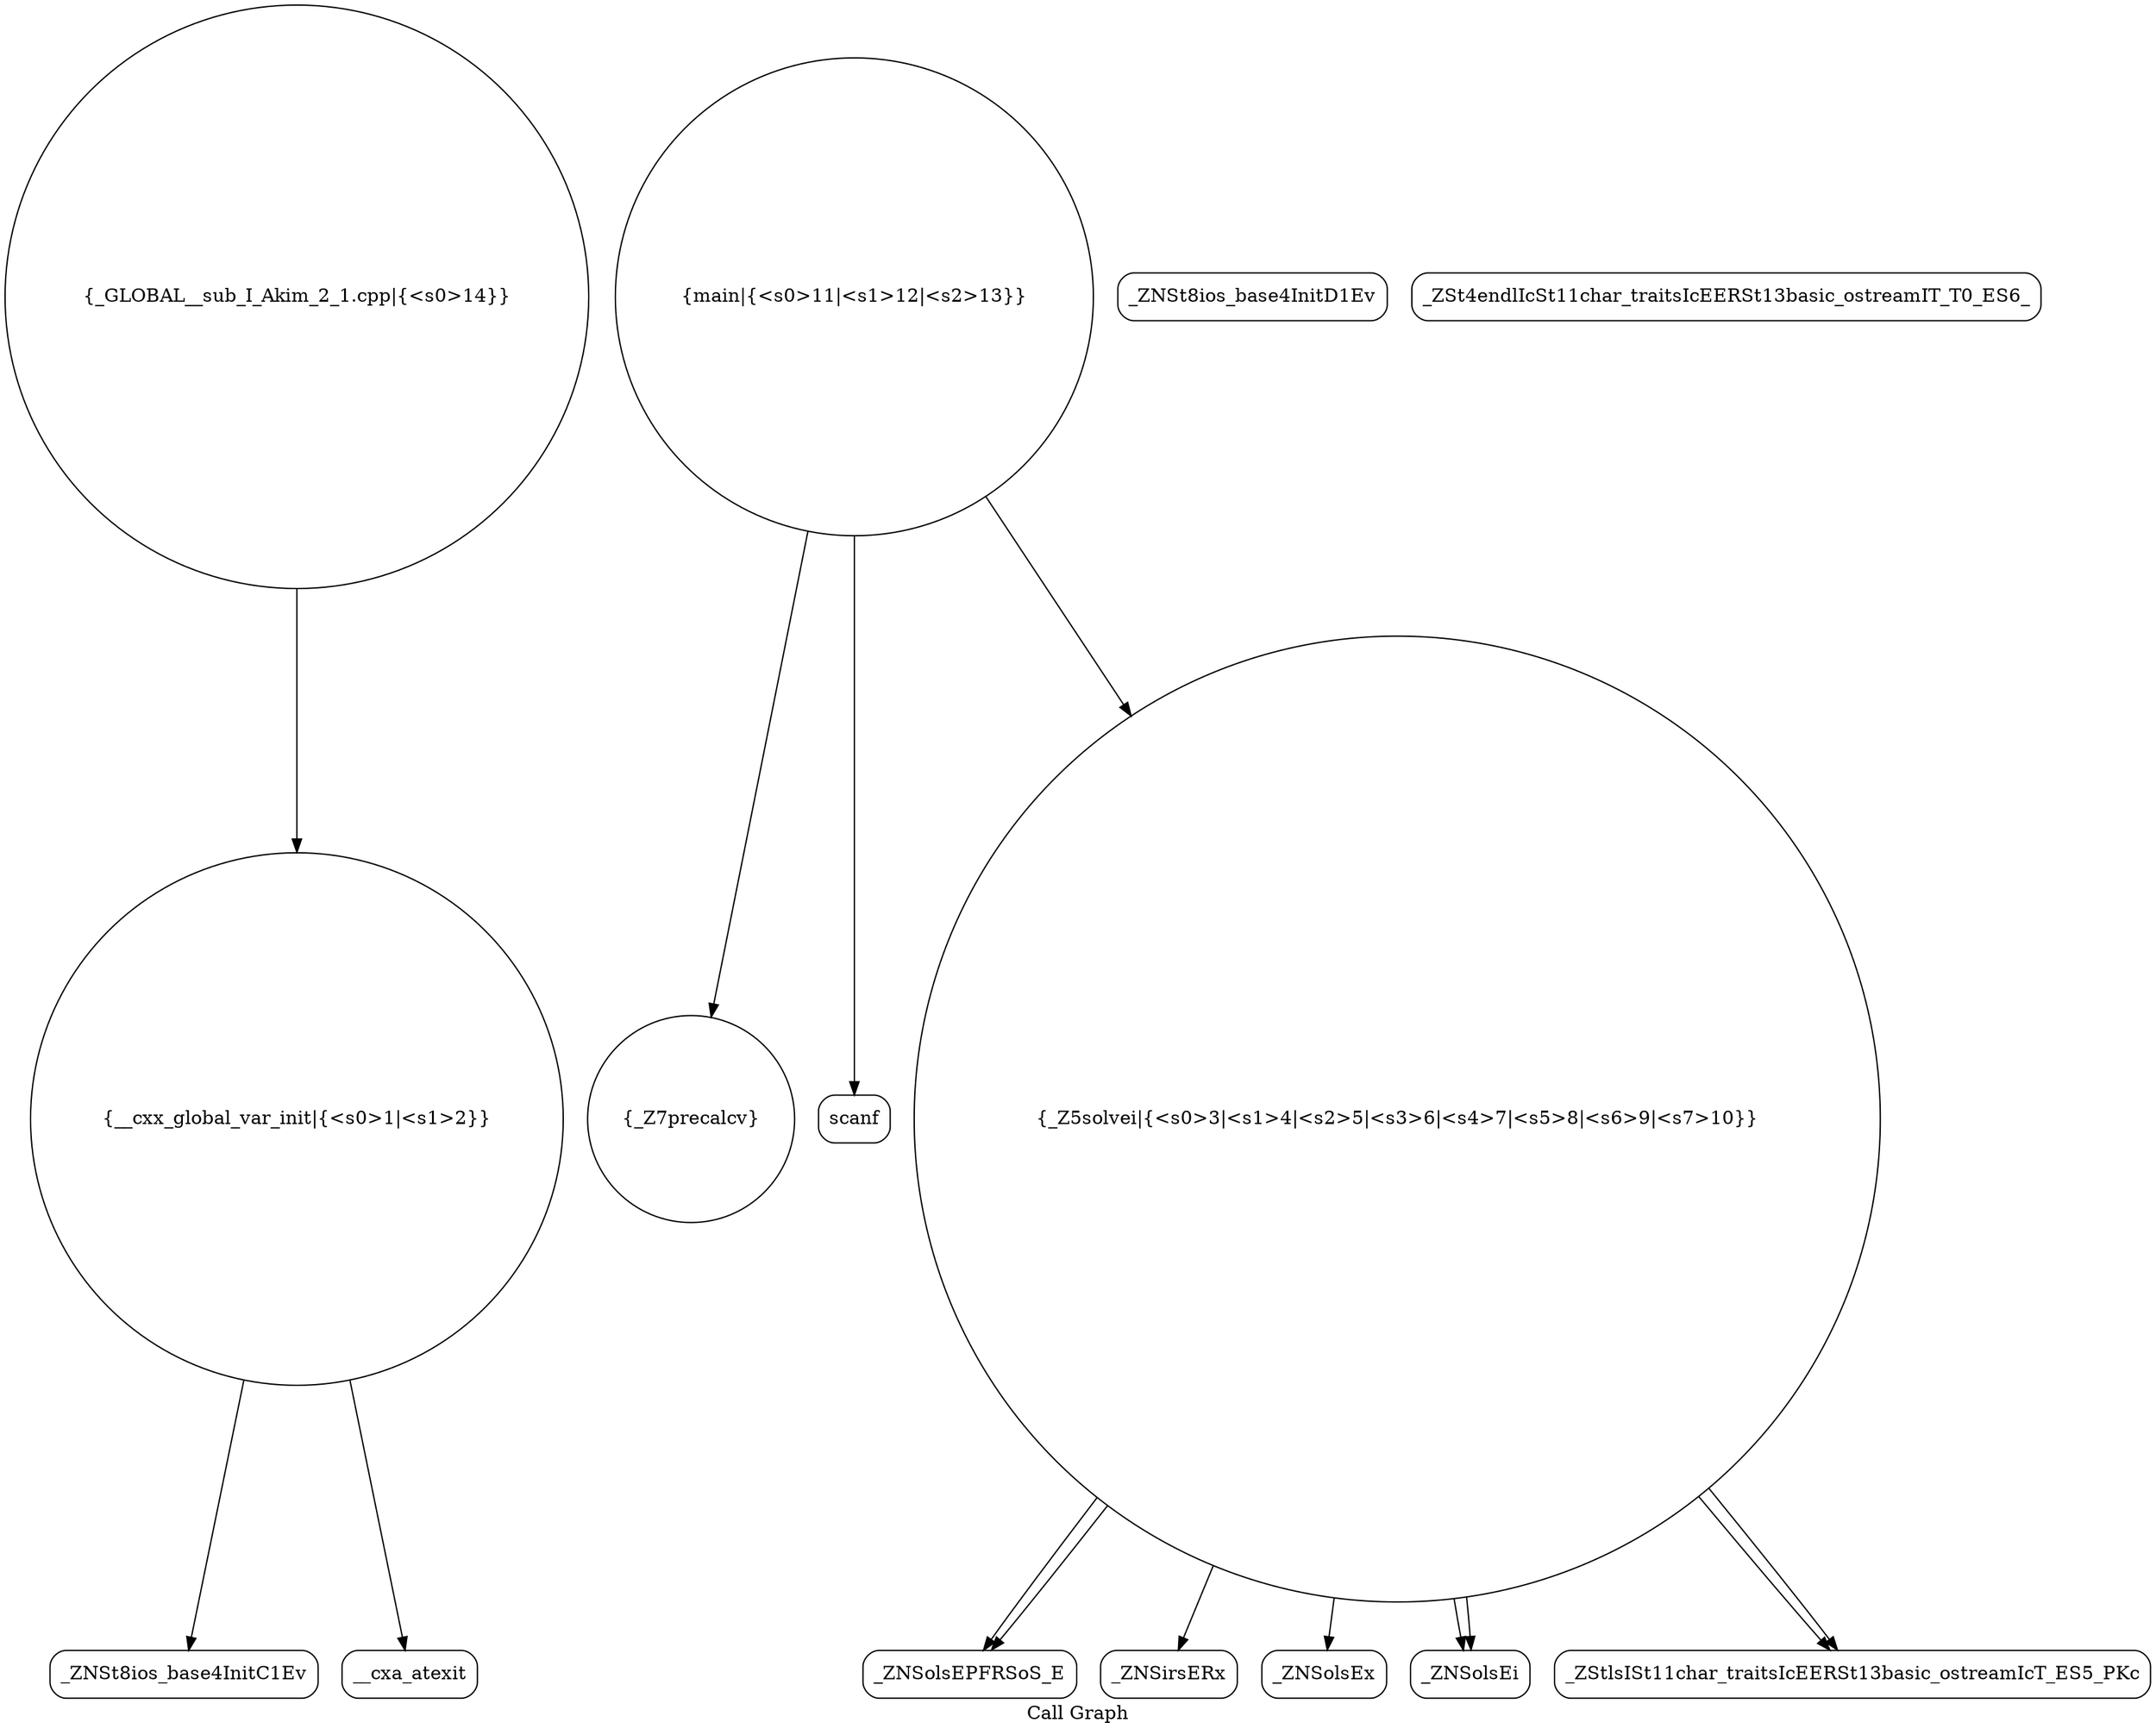 digraph "Call Graph" {
	label="Call Graph";

	Node0x5583690dcff0 [shape=record,shape=circle,label="{__cxx_global_var_init|{<s0>1|<s1>2}}"];
	Node0x5583690dcff0:s0 -> Node0x5583690dd480[color=black];
	Node0x5583690dcff0:s1 -> Node0x5583690dd580[color=black];
	Node0x5583690dd780 [shape=record,shape=Mrecord,label="{_ZNSolsEPFRSoS_E}"];
	Node0x5583690ddb00 [shape=record,shape=circle,label="{_GLOBAL__sub_I_Akim_2_1.cpp|{<s0>14}}"];
	Node0x5583690ddb00:s0 -> Node0x5583690dcff0[color=black];
	Node0x5583690dd500 [shape=record,shape=Mrecord,label="{_ZNSt8ios_base4InitD1Ev}"];
	Node0x5583690dd880 [shape=record,shape=Mrecord,label="{_ZNSirsERx}"];
	Node0x5583690dd600 [shape=record,shape=circle,label="{_Z7precalcv}"];
	Node0x5583690dd980 [shape=record,shape=Mrecord,label="{_ZNSolsEx}"];
	Node0x5583690dd700 [shape=record,shape=Mrecord,label="{_ZNSolsEi}"];
	Node0x5583690dda80 [shape=record,shape=Mrecord,label="{scanf}"];
	Node0x5583690dd480 [shape=record,shape=Mrecord,label="{_ZNSt8ios_base4InitC1Ev}"];
	Node0x5583690dd800 [shape=record,shape=Mrecord,label="{_ZSt4endlIcSt11char_traitsIcEERSt13basic_ostreamIT_T0_ES6_}"];
	Node0x5583690dd580 [shape=record,shape=Mrecord,label="{__cxa_atexit}"];
	Node0x5583690dd900 [shape=record,shape=Mrecord,label="{_ZStlsISt11char_traitsIcEERSt13basic_ostreamIcT_ES5_PKc}"];
	Node0x5583690dd680 [shape=record,shape=circle,label="{_Z5solvei|{<s0>3|<s1>4|<s2>5|<s3>6|<s4>7|<s5>8|<s6>9|<s7>10}}"];
	Node0x5583690dd680:s0 -> Node0x5583690dd700[color=black];
	Node0x5583690dd680:s1 -> Node0x5583690dd780[color=black];
	Node0x5583690dd680:s2 -> Node0x5583690dd880[color=black];
	Node0x5583690dd680:s3 -> Node0x5583690dd900[color=black];
	Node0x5583690dd680:s4 -> Node0x5583690dd700[color=black];
	Node0x5583690dd680:s5 -> Node0x5583690dd900[color=black];
	Node0x5583690dd680:s6 -> Node0x5583690dd980[color=black];
	Node0x5583690dd680:s7 -> Node0x5583690dd780[color=black];
	Node0x5583690dda00 [shape=record,shape=circle,label="{main|{<s0>11|<s1>12|<s2>13}}"];
	Node0x5583690dda00:s0 -> Node0x5583690dd600[color=black];
	Node0x5583690dda00:s1 -> Node0x5583690dda80[color=black];
	Node0x5583690dda00:s2 -> Node0x5583690dd680[color=black];
}
